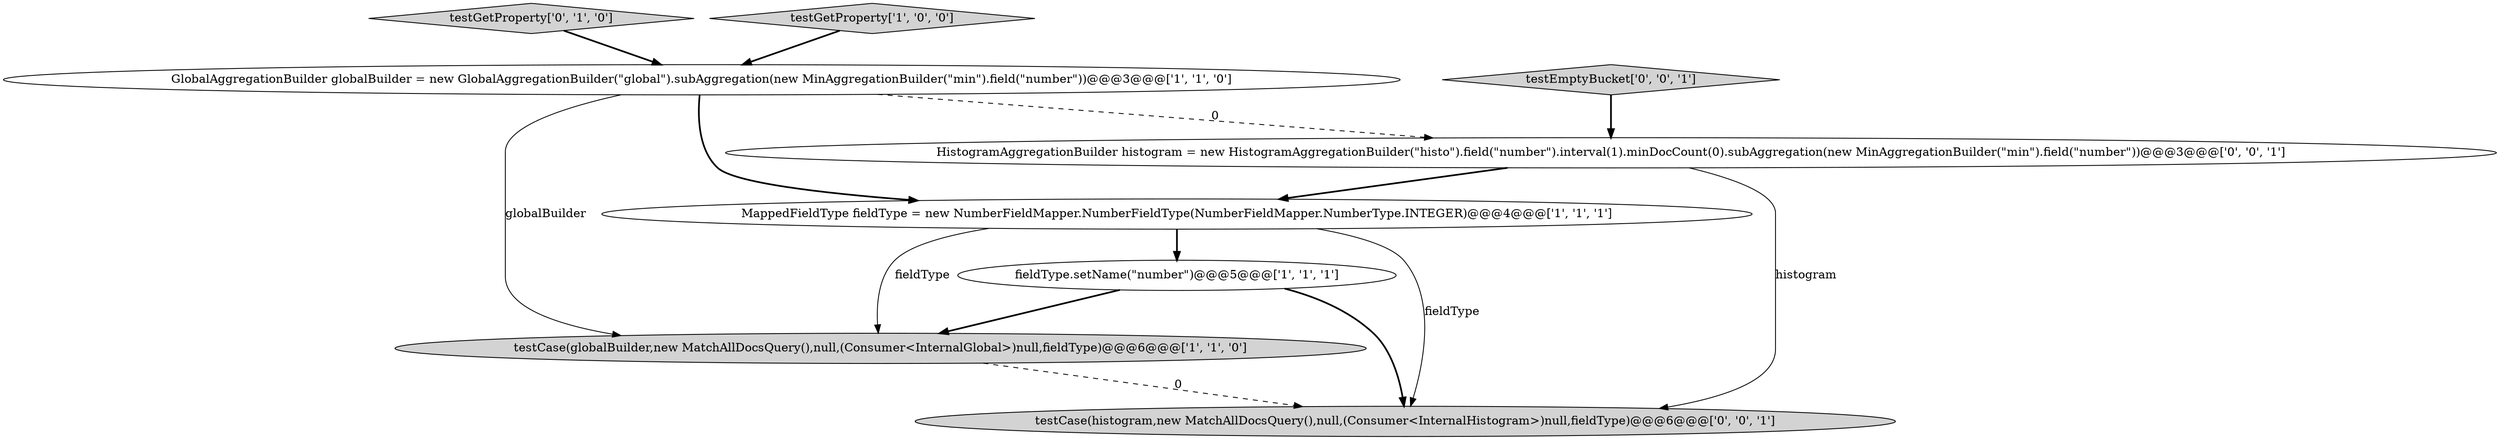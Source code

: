 digraph {
7 [style = filled, label = "HistogramAggregationBuilder histogram = new HistogramAggregationBuilder(\"histo\").field(\"number\").interval(1).minDocCount(0).subAggregation(new MinAggregationBuilder(\"min\").field(\"number\"))@@@3@@@['0', '0', '1']", fillcolor = white, shape = ellipse image = "AAA0AAABBB3BBB"];
5 [style = filled, label = "testGetProperty['0', '1', '0']", fillcolor = lightgray, shape = diamond image = "AAA0AAABBB2BBB"];
6 [style = filled, label = "testEmptyBucket['0', '0', '1']", fillcolor = lightgray, shape = diamond image = "AAA0AAABBB3BBB"];
4 [style = filled, label = "GlobalAggregationBuilder globalBuilder = new GlobalAggregationBuilder(\"global\").subAggregation(new MinAggregationBuilder(\"min\").field(\"number\"))@@@3@@@['1', '1', '0']", fillcolor = white, shape = ellipse image = "AAA0AAABBB1BBB"];
1 [style = filled, label = "testGetProperty['1', '0', '0']", fillcolor = lightgray, shape = diamond image = "AAA0AAABBB1BBB"];
3 [style = filled, label = "fieldType.setName(\"number\")@@@5@@@['1', '1', '1']", fillcolor = white, shape = ellipse image = "AAA0AAABBB1BBB"];
0 [style = filled, label = "testCase(globalBuilder,new MatchAllDocsQuery(),null,(Consumer<InternalGlobal>)null,fieldType)@@@6@@@['1', '1', '0']", fillcolor = lightgray, shape = ellipse image = "AAA0AAABBB1BBB"];
8 [style = filled, label = "testCase(histogram,new MatchAllDocsQuery(),null,(Consumer<InternalHistogram>)null,fieldType)@@@6@@@['0', '0', '1']", fillcolor = lightgray, shape = ellipse image = "AAA0AAABBB3BBB"];
2 [style = filled, label = "MappedFieldType fieldType = new NumberFieldMapper.NumberFieldType(NumberFieldMapper.NumberType.INTEGER)@@@4@@@['1', '1', '1']", fillcolor = white, shape = ellipse image = "AAA0AAABBB1BBB"];
2->0 [style = solid, label="fieldType"];
4->0 [style = solid, label="globalBuilder"];
2->8 [style = solid, label="fieldType"];
6->7 [style = bold, label=""];
7->8 [style = solid, label="histogram"];
4->7 [style = dashed, label="0"];
3->0 [style = bold, label=""];
0->8 [style = dashed, label="0"];
3->8 [style = bold, label=""];
5->4 [style = bold, label=""];
4->2 [style = bold, label=""];
1->4 [style = bold, label=""];
2->3 [style = bold, label=""];
7->2 [style = bold, label=""];
}
